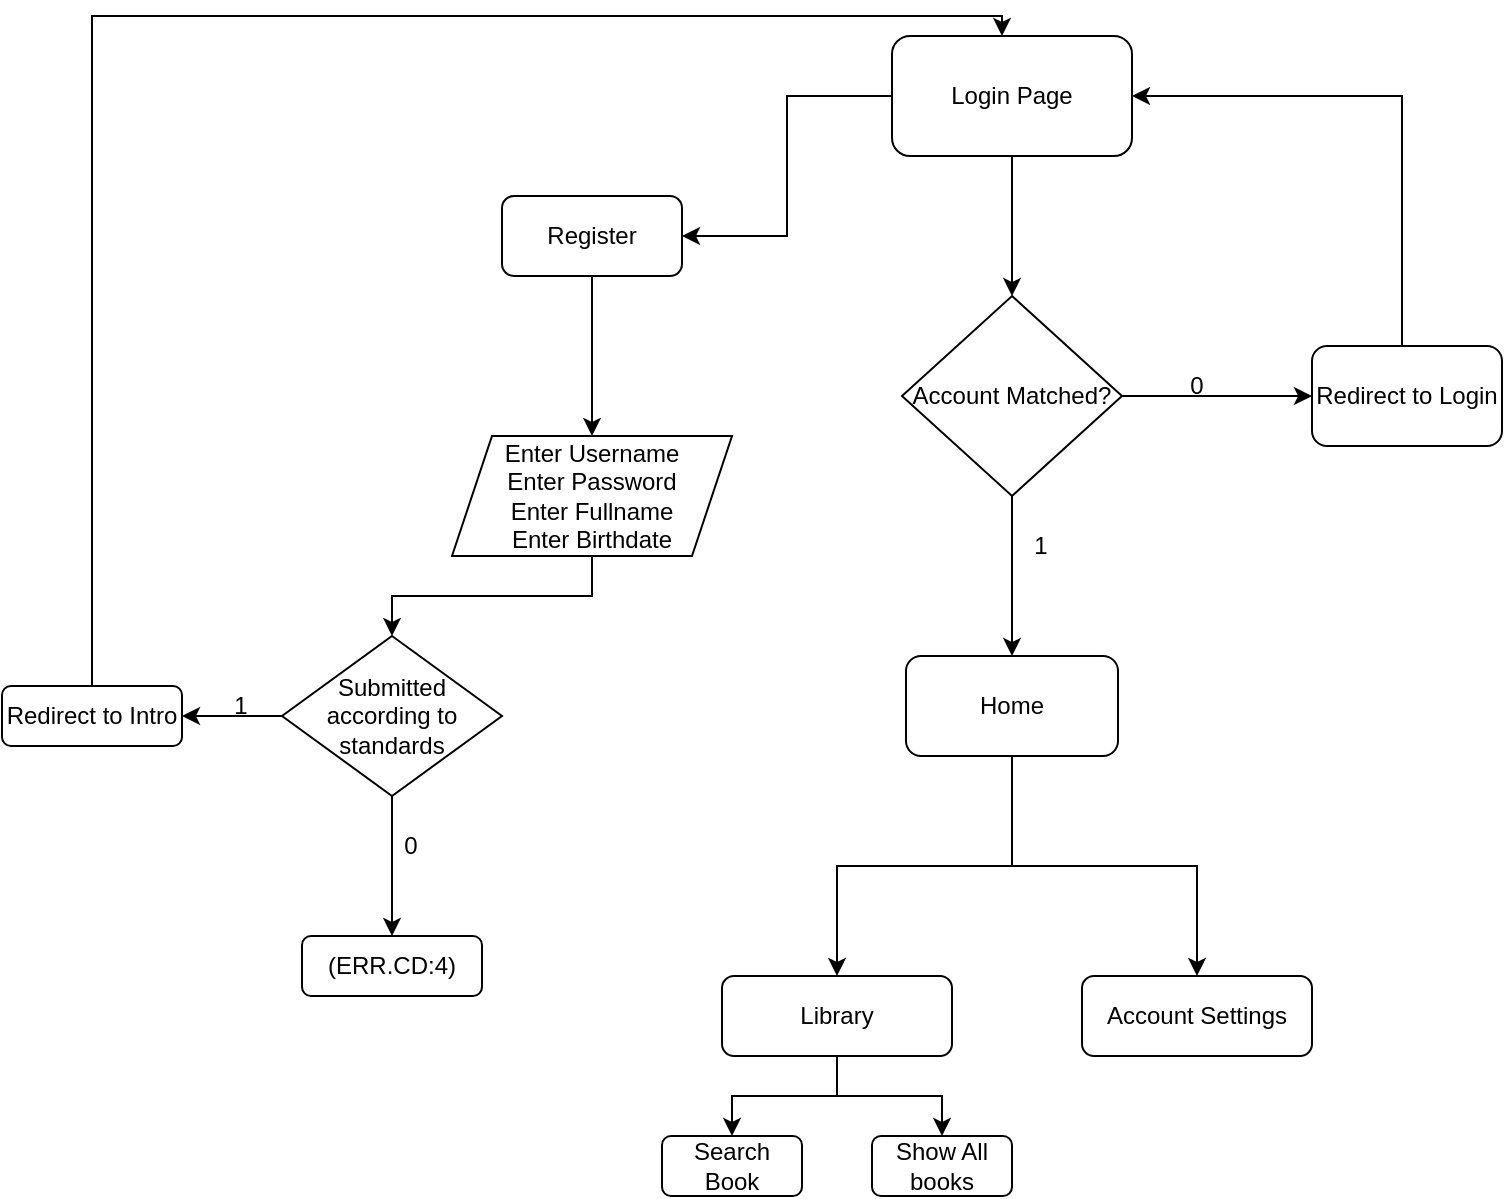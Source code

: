 <mxfile version="21.2.9" type="github">
  <diagram name="Page-1" id="zDvWlv2PzLVGkBD7wB7h">
    <mxGraphModel dx="2306" dy="645" grid="1" gridSize="10" guides="1" tooltips="1" connect="1" arrows="1" fold="1" page="1" pageScale="1" pageWidth="850" pageHeight="1100" math="0" shadow="0">
      <root>
        <mxCell id="0" />
        <mxCell id="1" parent="0" />
        <mxCell id="ZRuhUlSN-h4tqwc1rDR1-11" style="edgeStyle=orthogonalEdgeStyle;rounded=0;orthogonalLoop=1;jettySize=auto;html=1;entryX=1;entryY=0.5;entryDx=0;entryDy=0;" edge="1" parent="1" source="ZRuhUlSN-h4tqwc1rDR1-1" target="ZRuhUlSN-h4tqwc1rDR1-6">
          <mxGeometry relative="1" as="geometry" />
        </mxCell>
        <mxCell id="ZRuhUlSN-h4tqwc1rDR1-13" style="edgeStyle=orthogonalEdgeStyle;rounded=0;orthogonalLoop=1;jettySize=auto;html=1;" edge="1" parent="1" source="ZRuhUlSN-h4tqwc1rDR1-1" target="ZRuhUlSN-h4tqwc1rDR1-2">
          <mxGeometry relative="1" as="geometry" />
        </mxCell>
        <mxCell id="ZRuhUlSN-h4tqwc1rDR1-1" value="Login Page" style="rounded=1;whiteSpace=wrap;html=1;" vertex="1" parent="1">
          <mxGeometry x="365" y="50" width="120" height="60" as="geometry" />
        </mxCell>
        <mxCell id="ZRuhUlSN-h4tqwc1rDR1-8" style="edgeStyle=orthogonalEdgeStyle;rounded=0;orthogonalLoop=1;jettySize=auto;html=1;" edge="1" parent="1" source="ZRuhUlSN-h4tqwc1rDR1-2" target="ZRuhUlSN-h4tqwc1rDR1-7">
          <mxGeometry relative="1" as="geometry" />
        </mxCell>
        <object label="" Yes="" id="ZRuhUlSN-h4tqwc1rDR1-10">
          <mxCell style="edgeStyle=orthogonalEdgeStyle;rounded=0;orthogonalLoop=1;jettySize=auto;html=1;entryX=0;entryY=0.5;entryDx=0;entryDy=0;" edge="1" parent="1" source="ZRuhUlSN-h4tqwc1rDR1-2" target="ZRuhUlSN-h4tqwc1rDR1-9">
            <mxGeometry relative="1" as="geometry" />
          </mxCell>
        </object>
        <mxCell id="ZRuhUlSN-h4tqwc1rDR1-2" value="Account Matched?" style="rhombus;whiteSpace=wrap;html=1;" vertex="1" parent="1">
          <mxGeometry x="370" y="180" width="110" height="100" as="geometry" />
        </mxCell>
        <mxCell id="ZRuhUlSN-h4tqwc1rDR1-28" style="edgeStyle=orthogonalEdgeStyle;rounded=0;orthogonalLoop=1;jettySize=auto;html=1;entryX=0.5;entryY=0;entryDx=0;entryDy=0;" edge="1" parent="1" source="ZRuhUlSN-h4tqwc1rDR1-6" target="ZRuhUlSN-h4tqwc1rDR1-27">
          <mxGeometry relative="1" as="geometry" />
        </mxCell>
        <mxCell id="ZRuhUlSN-h4tqwc1rDR1-6" value="Register" style="rounded=1;whiteSpace=wrap;html=1;" vertex="1" parent="1">
          <mxGeometry x="170" y="130" width="90" height="40" as="geometry" />
        </mxCell>
        <mxCell id="ZRuhUlSN-h4tqwc1rDR1-18" style="edgeStyle=orthogonalEdgeStyle;rounded=0;orthogonalLoop=1;jettySize=auto;html=1;entryX=0.5;entryY=0;entryDx=0;entryDy=0;" edge="1" parent="1" source="ZRuhUlSN-h4tqwc1rDR1-7" target="ZRuhUlSN-h4tqwc1rDR1-17">
          <mxGeometry relative="1" as="geometry">
            <Array as="points">
              <mxPoint x="425" y="465" />
              <mxPoint x="338" y="465" />
            </Array>
          </mxGeometry>
        </mxCell>
        <mxCell id="ZRuhUlSN-h4tqwc1rDR1-22" style="edgeStyle=orthogonalEdgeStyle;rounded=0;orthogonalLoop=1;jettySize=auto;html=1;" edge="1" parent="1" source="ZRuhUlSN-h4tqwc1rDR1-7" target="ZRuhUlSN-h4tqwc1rDR1-20">
          <mxGeometry relative="1" as="geometry" />
        </mxCell>
        <mxCell id="ZRuhUlSN-h4tqwc1rDR1-7" value="Home" style="rounded=1;whiteSpace=wrap;html=1;" vertex="1" parent="1">
          <mxGeometry x="372" y="360" width="106" height="50" as="geometry" />
        </mxCell>
        <mxCell id="ZRuhUlSN-h4tqwc1rDR1-14" style="edgeStyle=orthogonalEdgeStyle;rounded=0;orthogonalLoop=1;jettySize=auto;html=1;entryX=1;entryY=0.5;entryDx=0;entryDy=0;" edge="1" parent="1" source="ZRuhUlSN-h4tqwc1rDR1-9" target="ZRuhUlSN-h4tqwc1rDR1-1">
          <mxGeometry relative="1" as="geometry">
            <Array as="points">
              <mxPoint x="620" y="80" />
            </Array>
          </mxGeometry>
        </mxCell>
        <mxCell id="ZRuhUlSN-h4tqwc1rDR1-9" value="Redirect to Login" style="rounded=1;whiteSpace=wrap;html=1;" vertex="1" parent="1">
          <mxGeometry x="575" y="205" width="95" height="50" as="geometry" />
        </mxCell>
        <mxCell id="ZRuhUlSN-h4tqwc1rDR1-25" style="edgeStyle=orthogonalEdgeStyle;rounded=0;orthogonalLoop=1;jettySize=auto;html=1;entryX=0.5;entryY=0;entryDx=0;entryDy=0;" edge="1" parent="1" source="ZRuhUlSN-h4tqwc1rDR1-17" target="ZRuhUlSN-h4tqwc1rDR1-23">
          <mxGeometry relative="1" as="geometry" />
        </mxCell>
        <mxCell id="ZRuhUlSN-h4tqwc1rDR1-26" style="edgeStyle=orthogonalEdgeStyle;rounded=0;orthogonalLoop=1;jettySize=auto;html=1;entryX=0.5;entryY=0;entryDx=0;entryDy=0;" edge="1" parent="1" source="ZRuhUlSN-h4tqwc1rDR1-17" target="ZRuhUlSN-h4tqwc1rDR1-24">
          <mxGeometry relative="1" as="geometry" />
        </mxCell>
        <mxCell id="ZRuhUlSN-h4tqwc1rDR1-17" value="Library" style="rounded=1;whiteSpace=wrap;html=1;" vertex="1" parent="1">
          <mxGeometry x="280" y="520" width="115" height="40" as="geometry" />
        </mxCell>
        <mxCell id="ZRuhUlSN-h4tqwc1rDR1-20" value="Account Settings" style="rounded=1;whiteSpace=wrap;html=1;" vertex="1" parent="1">
          <mxGeometry x="460" y="520" width="115" height="40" as="geometry" />
        </mxCell>
        <mxCell id="ZRuhUlSN-h4tqwc1rDR1-23" value="Search Book" style="rounded=1;whiteSpace=wrap;html=1;" vertex="1" parent="1">
          <mxGeometry x="250" y="600" width="70" height="30" as="geometry" />
        </mxCell>
        <mxCell id="ZRuhUlSN-h4tqwc1rDR1-24" value="Show All books" style="rounded=1;whiteSpace=wrap;html=1;" vertex="1" parent="1">
          <mxGeometry x="355" y="600" width="70" height="30" as="geometry" />
        </mxCell>
        <mxCell id="ZRuhUlSN-h4tqwc1rDR1-30" style="edgeStyle=orthogonalEdgeStyle;rounded=0;orthogonalLoop=1;jettySize=auto;html=1;entryX=0.5;entryY=0;entryDx=0;entryDy=0;" edge="1" parent="1" source="ZRuhUlSN-h4tqwc1rDR1-27" target="ZRuhUlSN-h4tqwc1rDR1-29">
          <mxGeometry relative="1" as="geometry" />
        </mxCell>
        <mxCell id="ZRuhUlSN-h4tqwc1rDR1-27" value="Enter Username&lt;br&gt;Enter Password&lt;br&gt;Enter Fullname&lt;br&gt;Enter Birthdate" style="shape=parallelogram;perimeter=parallelogramPerimeter;whiteSpace=wrap;html=1;fixedSize=1;" vertex="1" parent="1">
          <mxGeometry x="145" y="250" width="140" height="60" as="geometry" />
        </mxCell>
        <mxCell id="ZRuhUlSN-h4tqwc1rDR1-33" style="edgeStyle=orthogonalEdgeStyle;rounded=0;orthogonalLoop=1;jettySize=auto;html=1;entryX=1;entryY=0.5;entryDx=0;entryDy=0;" edge="1" parent="1" source="ZRuhUlSN-h4tqwc1rDR1-29" target="ZRuhUlSN-h4tqwc1rDR1-31">
          <mxGeometry relative="1" as="geometry" />
        </mxCell>
        <mxCell id="ZRuhUlSN-h4tqwc1rDR1-40" style="edgeStyle=orthogonalEdgeStyle;rounded=0;orthogonalLoop=1;jettySize=auto;html=1;" edge="1" parent="1" source="ZRuhUlSN-h4tqwc1rDR1-29">
          <mxGeometry relative="1" as="geometry">
            <mxPoint x="115" y="500" as="targetPoint" />
          </mxGeometry>
        </mxCell>
        <mxCell id="ZRuhUlSN-h4tqwc1rDR1-29" value="Submitted according to standards" style="rhombus;whiteSpace=wrap;html=1;" vertex="1" parent="1">
          <mxGeometry x="60" y="350" width="110" height="80" as="geometry" />
        </mxCell>
        <mxCell id="ZRuhUlSN-h4tqwc1rDR1-32" style="edgeStyle=orthogonalEdgeStyle;rounded=0;orthogonalLoop=1;jettySize=auto;html=1;" edge="1" parent="1" source="ZRuhUlSN-h4tqwc1rDR1-31" target="ZRuhUlSN-h4tqwc1rDR1-1">
          <mxGeometry relative="1" as="geometry">
            <Array as="points">
              <mxPoint x="-35" y="40" />
              <mxPoint x="420" y="40" />
            </Array>
          </mxGeometry>
        </mxCell>
        <mxCell id="ZRuhUlSN-h4tqwc1rDR1-31" value="Redirect to Intro" style="rounded=1;whiteSpace=wrap;html=1;" vertex="1" parent="1">
          <mxGeometry x="-80" y="375" width="90" height="30" as="geometry" />
        </mxCell>
        <mxCell id="ZRuhUlSN-h4tqwc1rDR1-34" value="0" style="text;strokeColor=none;align=center;fillColor=none;html=1;verticalAlign=middle;whiteSpace=wrap;rounded=0;" vertex="1" parent="1">
          <mxGeometry x="496.25" y="220" width="42.5" height="10" as="geometry" />
        </mxCell>
        <mxCell id="ZRuhUlSN-h4tqwc1rDR1-35" value="1" style="text;strokeColor=none;align=center;fillColor=none;html=1;verticalAlign=middle;whiteSpace=wrap;rounded=0;" vertex="1" parent="1">
          <mxGeometry x="17.5" y="380" width="42.5" height="10" as="geometry" />
        </mxCell>
        <mxCell id="ZRuhUlSN-h4tqwc1rDR1-36" value="1" style="text;strokeColor=none;align=center;fillColor=none;html=1;verticalAlign=middle;whiteSpace=wrap;rounded=0;" vertex="1" parent="1">
          <mxGeometry x="417.5" y="300" width="42.5" height="10" as="geometry" />
        </mxCell>
        <mxCell id="ZRuhUlSN-h4tqwc1rDR1-41" value="0" style="text;strokeColor=none;align=center;fillColor=none;html=1;verticalAlign=middle;whiteSpace=wrap;rounded=0;" vertex="1" parent="1">
          <mxGeometry x="102.5" y="450" width="42.5" height="10" as="geometry" />
        </mxCell>
        <mxCell id="ZRuhUlSN-h4tqwc1rDR1-49" value="(ERR.CD:4)" style="rounded=1;whiteSpace=wrap;html=1;" vertex="1" parent="1">
          <mxGeometry x="70" y="500" width="90" height="30" as="geometry" />
        </mxCell>
      </root>
    </mxGraphModel>
  </diagram>
</mxfile>
